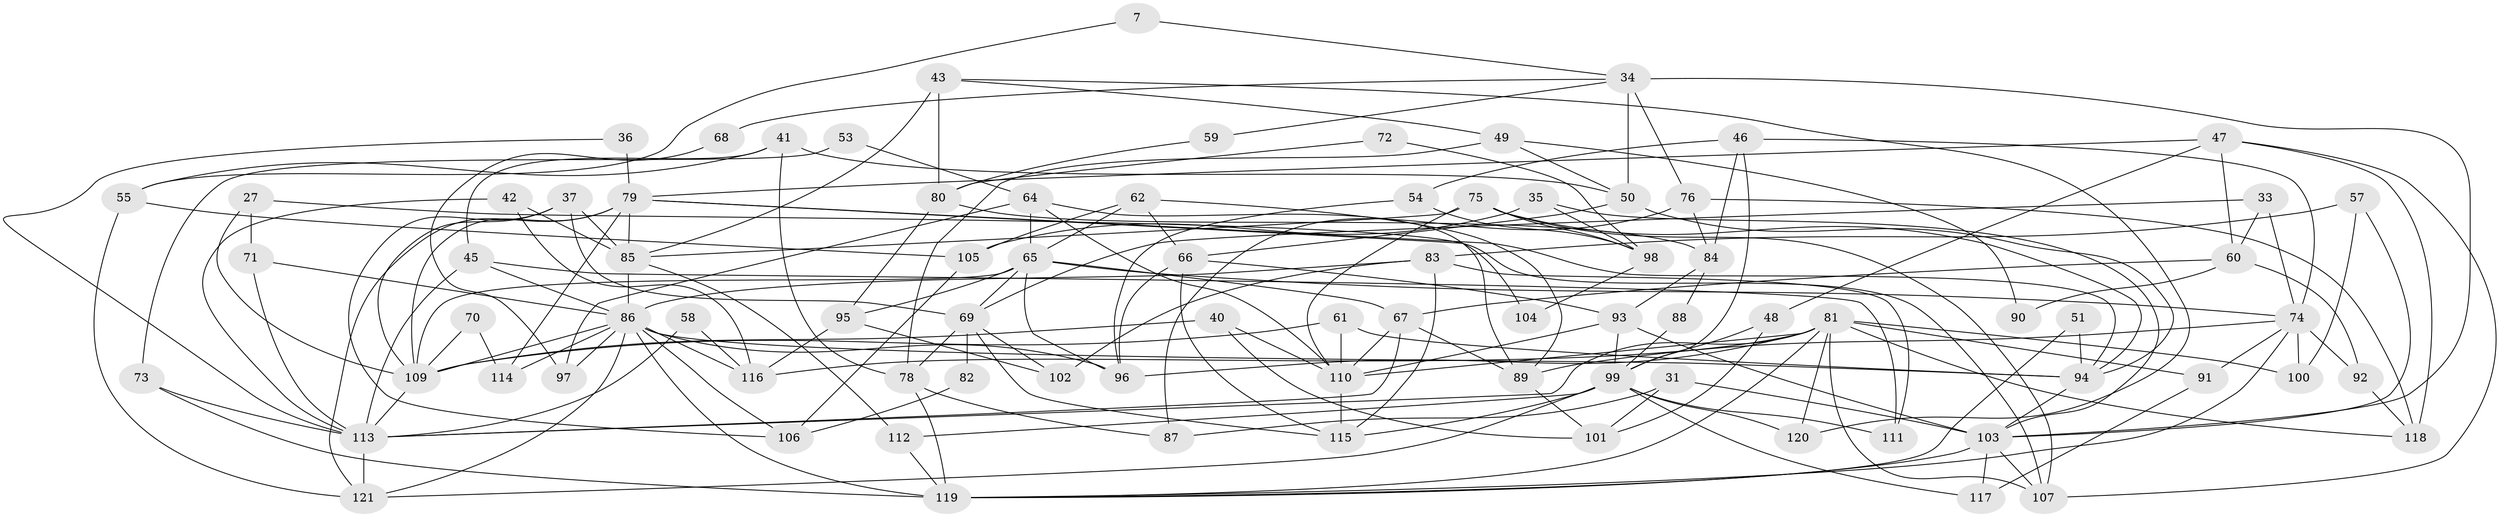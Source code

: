// original degree distribution, {2: 0.1322314049586777, 3: 0.33884297520661155, 5: 0.19008264462809918, 4: 0.2066115702479339, 8: 0.03305785123966942, 6: 0.04132231404958678, 7: 0.049586776859504134, 10: 0.008264462809917356}
// Generated by graph-tools (version 1.1) at 2025/54/03/04/25 21:54:02]
// undirected, 84 vertices, 187 edges
graph export_dot {
graph [start="1"]
  node [color=gray90,style=filled];
  7;
  27;
  31;
  33;
  34 [super="+5"];
  35;
  36;
  37;
  40;
  41;
  42;
  43;
  45;
  46;
  47 [super="+8"];
  48;
  49;
  50;
  51;
  53;
  54;
  55;
  57;
  58;
  59;
  60;
  61;
  62;
  64;
  65 [super="+13"];
  66;
  67;
  68;
  69;
  70;
  71;
  72;
  73;
  74 [super="+39+28"];
  75 [super="+20"];
  76;
  78 [super="+24"];
  79 [super="+56"];
  80 [super="+4"];
  81;
  82;
  83;
  84;
  85 [super="+26+25+29+18"];
  86 [super="+3+77+19"];
  87;
  88;
  89 [super="+30"];
  90;
  91;
  92;
  93 [super="+21"];
  94;
  95;
  96 [super="+11"];
  97;
  98;
  99 [super="+17"];
  100;
  101;
  102;
  103 [super="+14+44+32"];
  104;
  105;
  106;
  107;
  109 [super="+52+38"];
  110;
  111;
  112;
  113 [super="+1+23"];
  114;
  115 [super="+16"];
  116 [super="+63"];
  117;
  118;
  119 [super="+12+108"];
  120;
  121;
  7 -- 55;
  7 -- 34;
  27 -- 107;
  27 -- 109;
  27 -- 71;
  31 -- 101;
  31 -- 87;
  31 -- 103;
  33 -- 60;
  33 -- 69;
  33 -- 74;
  34 -- 50;
  34 -- 68;
  34 -- 76;
  34 -- 59;
  34 -- 103 [weight=2];
  35 -- 105;
  35 -- 98;
  35 -- 103;
  36 -- 79;
  36 -- 113;
  37 -- 69;
  37 -- 106;
  37 -- 109;
  37 -- 85 [weight=2];
  40 -- 101;
  40 -- 110;
  40 -- 109;
  41 -- 50;
  41 -- 45;
  41 -- 55;
  41 -- 78;
  42 -- 113;
  42 -- 85;
  42 -- 116;
  43 -- 120;
  43 -- 49;
  43 -- 80 [weight=2];
  43 -- 85;
  45 -- 111;
  45 -- 113;
  45 -- 86;
  46 -- 84;
  46 -- 54;
  46 -- 99;
  46 -- 74;
  47 -- 118;
  47 -- 107;
  47 -- 48;
  47 -- 60;
  47 -- 79;
  48 -- 101;
  48 -- 99;
  49 -- 50;
  49 -- 90;
  49 -- 78;
  50 -- 94;
  50 -- 66;
  51 -- 119;
  51 -- 94;
  53 -- 73;
  53 -- 64;
  54 -- 98;
  54 -- 96;
  55 -- 105;
  55 -- 121;
  57 -- 83;
  57 -- 100;
  57 -- 103;
  58 -- 116;
  58 -- 113;
  59 -- 80;
  60 -- 67;
  60 -- 90;
  60 -- 92;
  61 -- 94;
  61 -- 110;
  61 -- 109;
  62 -- 66;
  62 -- 89;
  62 -- 105;
  62 -- 65;
  64 -- 65;
  64 -- 110;
  64 -- 97;
  64 -- 89;
  65 -- 95;
  65 -- 74;
  65 -- 109;
  65 -- 96;
  65 -- 67;
  65 -- 69;
  66 -- 96;
  66 -- 93;
  66 -- 115;
  67 -- 110;
  67 -- 89;
  67 -- 113;
  68 -- 97;
  69 -- 82;
  69 -- 102;
  69 -- 115;
  69 -- 78;
  70 -- 114;
  70 -- 109;
  71 -- 86;
  71 -- 113;
  72 -- 80;
  72 -- 98;
  73 -- 119;
  73 -- 113;
  74 -- 100;
  74 -- 119;
  74 -- 91;
  74 -- 92;
  74 -- 89;
  75 -- 98 [weight=2];
  75 -- 107;
  75 -- 94;
  75 -- 110;
  75 -- 85;
  76 -- 87;
  76 -- 84;
  76 -- 118;
  78 -- 87;
  78 -- 119 [weight=3];
  79 -- 121;
  79 -- 94 [weight=2];
  79 -- 114;
  79 -- 104;
  79 -- 85;
  79 -- 109 [weight=2];
  80 -- 84;
  80 -- 95;
  81 -- 113;
  81 -- 118;
  81 -- 91;
  81 -- 96;
  81 -- 100;
  81 -- 107;
  81 -- 110;
  81 -- 116;
  81 -- 120;
  81 -- 119;
  82 -- 106;
  83 -- 102;
  83 -- 86;
  83 -- 111;
  83 -- 115;
  84 -- 88;
  84 -- 93;
  85 -- 86 [weight=5];
  85 -- 112;
  86 -- 121;
  86 -- 106;
  86 -- 119 [weight=2];
  86 -- 96;
  86 -- 97;
  86 -- 114;
  86 -- 116 [weight=2];
  86 -- 109;
  86 -- 94;
  88 -- 99;
  89 -- 101;
  91 -- 117;
  92 -- 118;
  93 -- 99;
  93 -- 103 [weight=2];
  93 -- 110;
  94 -- 103;
  95 -- 116;
  95 -- 102;
  98 -- 104;
  99 -- 120;
  99 -- 111;
  99 -- 112;
  99 -- 117;
  99 -- 121;
  99 -- 115;
  103 -- 107;
  103 -- 119 [weight=3];
  103 -- 117;
  105 -- 106;
  109 -- 113;
  110 -- 115;
  112 -- 119;
  113 -- 121;
}
